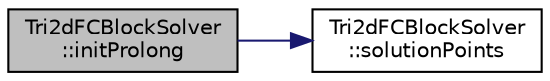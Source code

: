digraph "Tri2dFCBlockSolver::initProlong"
{
  edge [fontname="Helvetica",fontsize="10",labelfontname="Helvetica",labelfontsize="10"];
  node [fontname="Helvetica",fontsize="10",shape=record];
  rankdir="LR";
  Node1 [label="Tri2dFCBlockSolver\l::initProlong",height=0.2,width=0.4,color="black", fillcolor="grey75", style="filled" fontcolor="black"];
  Node1 -> Node2 [color="midnightblue",fontsize="10",style="solid",fontname="Helvetica"];
  Node2 [label="Tri2dFCBlockSolver\l::solutionPoints",height=0.2,width=0.4,color="black", fillcolor="white", style="filled",URL="$classTri2dFCBlockSolver.html#af85bea6048c0c2ad865934e8e109968d",tooltip="Returns solution point locations in the standard equilateral triangle. "];
}
